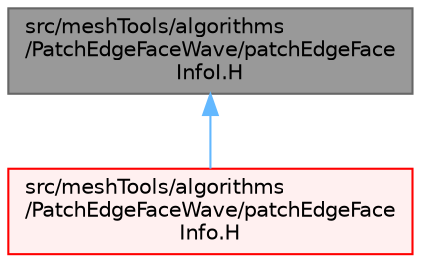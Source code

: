 digraph "src/meshTools/algorithms/PatchEdgeFaceWave/patchEdgeFaceInfoI.H"
{
 // LATEX_PDF_SIZE
  bgcolor="transparent";
  edge [fontname=Helvetica,fontsize=10,labelfontname=Helvetica,labelfontsize=10];
  node [fontname=Helvetica,fontsize=10,shape=box,height=0.2,width=0.4];
  Node1 [id="Node000001",label="src/meshTools/algorithms\l/PatchEdgeFaceWave/patchEdgeFace\lInfoI.H",height=0.2,width=0.4,color="gray40", fillcolor="grey60", style="filled", fontcolor="black",tooltip=" "];
  Node1 -> Node2 [id="edge1_Node000001_Node000002",dir="back",color="steelblue1",style="solid",tooltip=" "];
  Node2 [id="Node000002",label="src/meshTools/algorithms\l/PatchEdgeFaceWave/patchEdgeFace\lInfo.H",height=0.2,width=0.4,color="red", fillcolor="#FFF0F0", style="filled",URL="$patchEdgeFaceInfo_8H.html",tooltip=" "];
}
